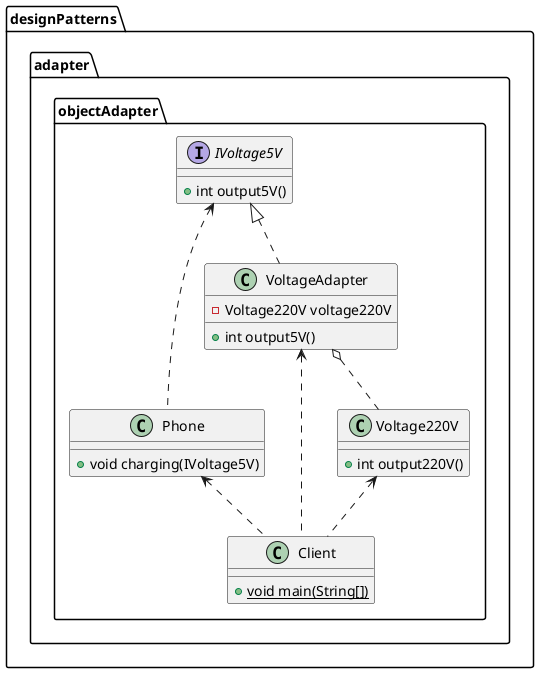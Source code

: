 @startuml
class designPatterns.adapter.objectAdapter.Phone {
+ void charging(IVoltage5V)
}
class designPatterns.adapter.objectAdapter.Client {
+ {static} void main(String[])
}
class designPatterns.adapter.objectAdapter.VoltageAdapter {
- Voltage220V voltage220V
+ int output5V()
}
interface designPatterns.adapter.objectAdapter.IVoltage5V {
+ int output5V()
}
class designPatterns.adapter.objectAdapter.Voltage220V {
+ int output220V()
}


designPatterns.adapter.objectAdapter.IVoltage5V <|.. designPatterns.adapter.objectAdapter.VoltageAdapter
designPatterns.adapter.objectAdapter.IVoltage5V <.. designPatterns.adapter.objectAdapter.Phone
designPatterns.adapter.objectAdapter.VoltageAdapter o.. designPatterns.adapter.objectAdapter.Voltage220V
designPatterns.adapter.objectAdapter.Voltage220V <.. designPatterns.adapter.objectAdapter.Client
designPatterns.adapter.objectAdapter.Phone <.. designPatterns.adapter.objectAdapter.Client
designPatterns.adapter.objectAdapter.VoltageAdapter <.. designPatterns.adapter.objectAdapter.Client
@enduml